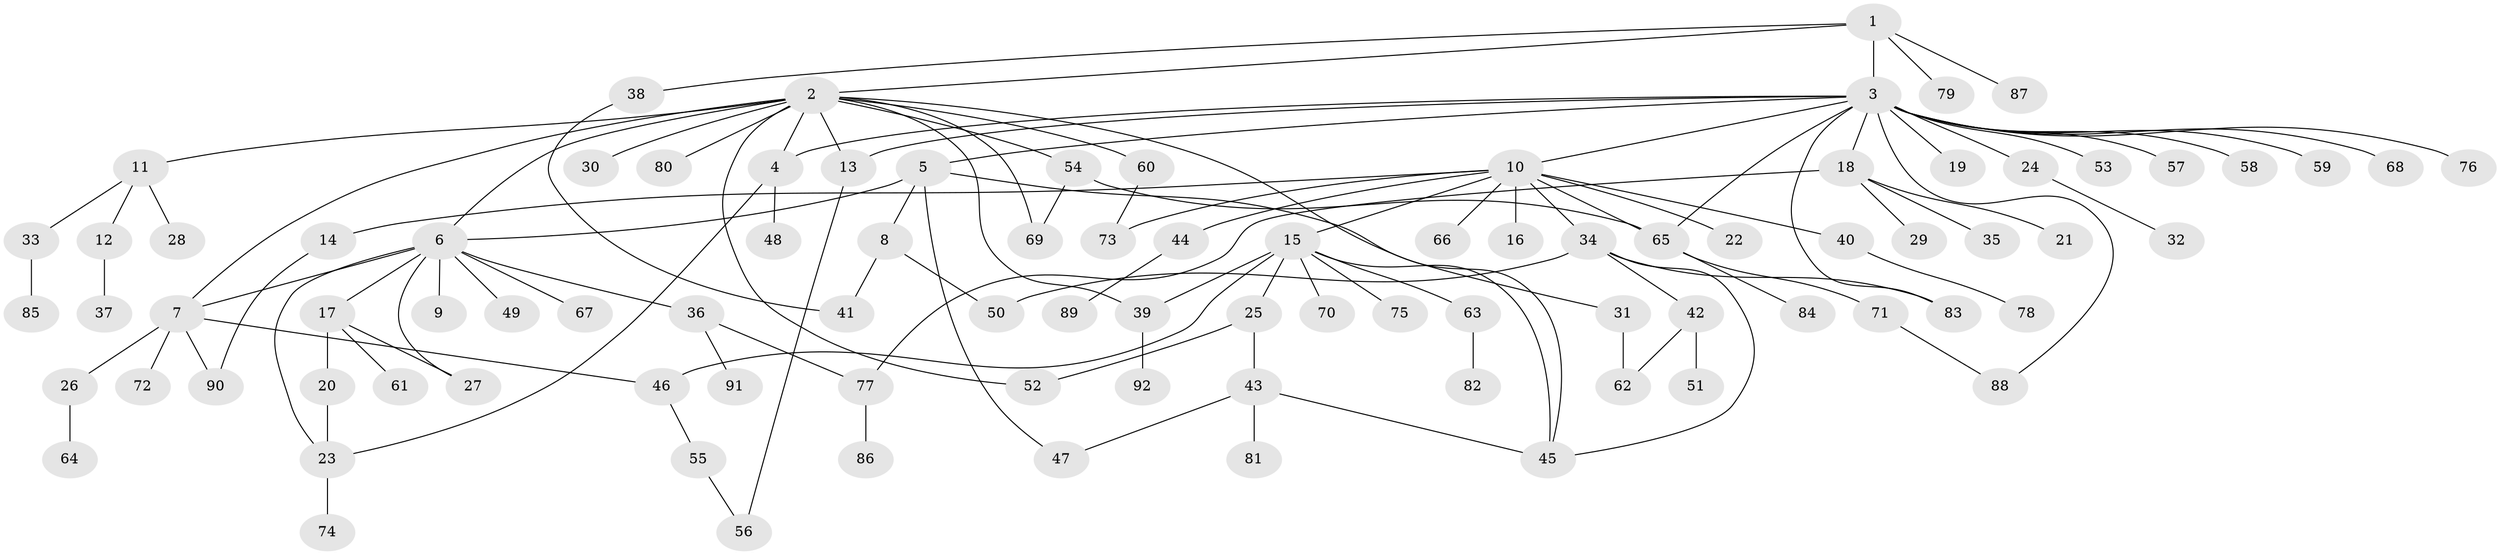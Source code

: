 // coarse degree distribution, {4: 0.09523809523809523, 19: 0.015873015873015872, 18: 0.015873015873015872, 3: 0.12698412698412698, 5: 0.031746031746031744, 1: 0.49206349206349204, 9: 0.015873015873015872, 2: 0.19047619047619047, 7: 0.015873015873015872}
// Generated by graph-tools (version 1.1) at 2025/23/03/03/25 07:23:55]
// undirected, 92 vertices, 117 edges
graph export_dot {
graph [start="1"]
  node [color=gray90,style=filled];
  1;
  2;
  3;
  4;
  5;
  6;
  7;
  8;
  9;
  10;
  11;
  12;
  13;
  14;
  15;
  16;
  17;
  18;
  19;
  20;
  21;
  22;
  23;
  24;
  25;
  26;
  27;
  28;
  29;
  30;
  31;
  32;
  33;
  34;
  35;
  36;
  37;
  38;
  39;
  40;
  41;
  42;
  43;
  44;
  45;
  46;
  47;
  48;
  49;
  50;
  51;
  52;
  53;
  54;
  55;
  56;
  57;
  58;
  59;
  60;
  61;
  62;
  63;
  64;
  65;
  66;
  67;
  68;
  69;
  70;
  71;
  72;
  73;
  74;
  75;
  76;
  77;
  78;
  79;
  80;
  81;
  82;
  83;
  84;
  85;
  86;
  87;
  88;
  89;
  90;
  91;
  92;
  1 -- 2;
  1 -- 3;
  1 -- 38;
  1 -- 79;
  1 -- 87;
  2 -- 4;
  2 -- 6;
  2 -- 7;
  2 -- 11;
  2 -- 13;
  2 -- 30;
  2 -- 39;
  2 -- 45;
  2 -- 52;
  2 -- 54;
  2 -- 60;
  2 -- 69;
  2 -- 80;
  3 -- 4;
  3 -- 5;
  3 -- 10;
  3 -- 13;
  3 -- 18;
  3 -- 19;
  3 -- 24;
  3 -- 53;
  3 -- 57;
  3 -- 58;
  3 -- 59;
  3 -- 65;
  3 -- 68;
  3 -- 76;
  3 -- 83;
  3 -- 88;
  4 -- 23;
  4 -- 48;
  5 -- 6;
  5 -- 8;
  5 -- 31;
  5 -- 47;
  6 -- 7;
  6 -- 9;
  6 -- 17;
  6 -- 23;
  6 -- 27;
  6 -- 36;
  6 -- 49;
  6 -- 67;
  7 -- 26;
  7 -- 46;
  7 -- 72;
  7 -- 90;
  8 -- 41;
  8 -- 50;
  10 -- 14;
  10 -- 15;
  10 -- 16;
  10 -- 22;
  10 -- 34;
  10 -- 40;
  10 -- 44;
  10 -- 65;
  10 -- 66;
  10 -- 73;
  11 -- 12;
  11 -- 28;
  11 -- 33;
  12 -- 37;
  13 -- 56;
  14 -- 90;
  15 -- 25;
  15 -- 39;
  15 -- 45;
  15 -- 46;
  15 -- 63;
  15 -- 70;
  15 -- 75;
  17 -- 20;
  17 -- 27;
  17 -- 61;
  18 -- 21;
  18 -- 29;
  18 -- 35;
  18 -- 77;
  20 -- 23;
  23 -- 74;
  24 -- 32;
  25 -- 43;
  25 -- 52;
  26 -- 64;
  31 -- 62;
  33 -- 85;
  34 -- 42;
  34 -- 45;
  34 -- 50;
  34 -- 83;
  36 -- 77;
  36 -- 91;
  38 -- 41;
  39 -- 92;
  40 -- 78;
  42 -- 51;
  42 -- 62;
  43 -- 45;
  43 -- 47;
  43 -- 81;
  44 -- 89;
  46 -- 55;
  54 -- 65;
  54 -- 69;
  55 -- 56;
  60 -- 73;
  63 -- 82;
  65 -- 71;
  65 -- 84;
  71 -- 88;
  77 -- 86;
}
